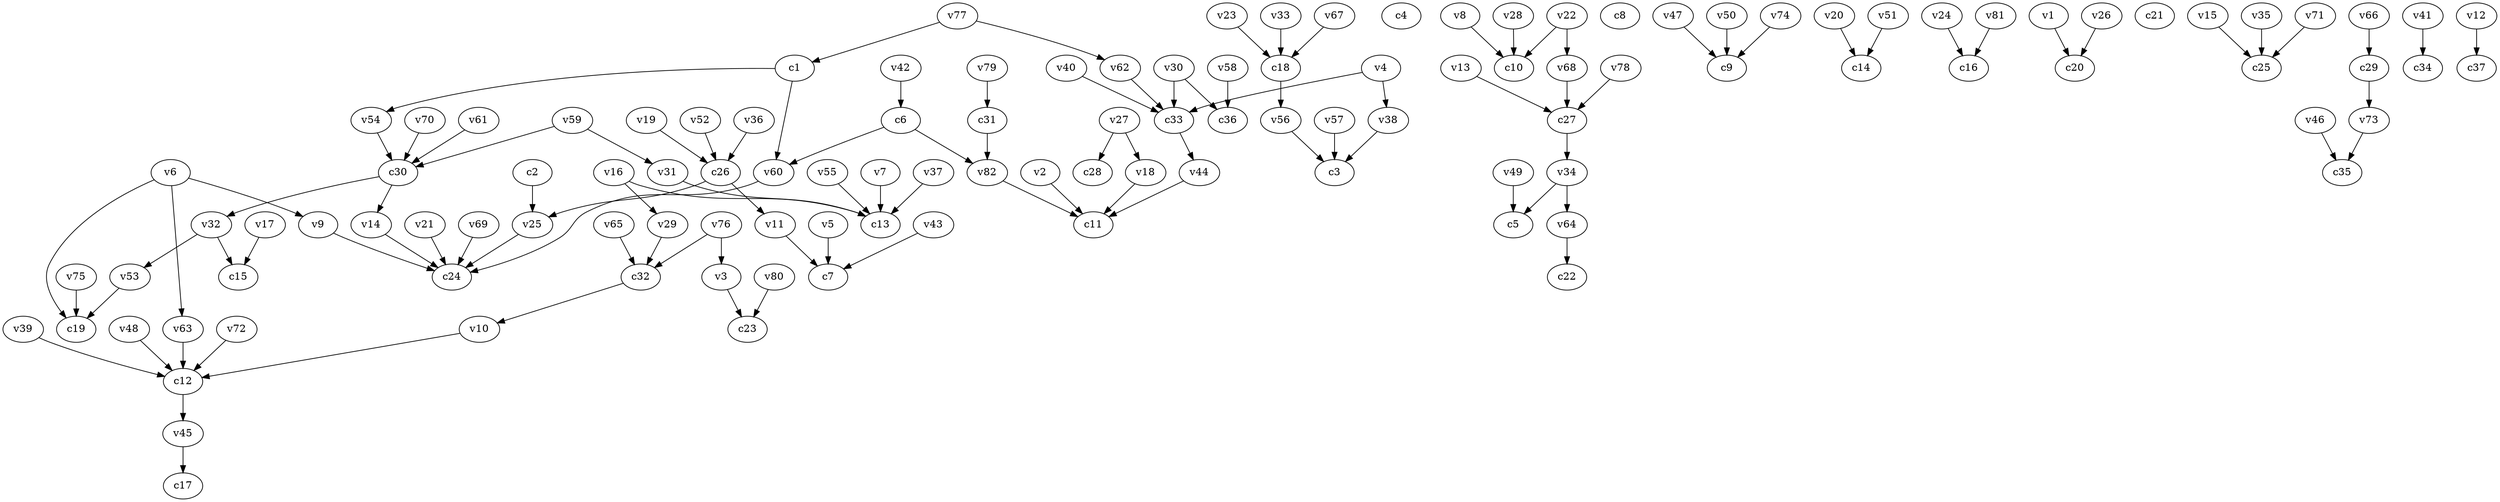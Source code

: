 strict digraph  {
c1;
c2;
c3;
c4;
c5;
c6;
c7;
c8;
c9;
c10;
c11;
c12;
c13;
c14;
c15;
c16;
c17;
c18;
c19;
c20;
c21;
c22;
c23;
c24;
c25;
c26;
c27;
c28;
c29;
c30;
c31;
c32;
c33;
c34;
c35;
c36;
c37;
v1;
v2;
v3;
v4;
v5;
v6;
v7;
v8;
v9;
v10;
v11;
v12;
v13;
v14;
v15;
v16;
v17;
v18;
v19;
v20;
v21;
v22;
v23;
v24;
v25;
v26;
v27;
v28;
v29;
v30;
v31;
v32;
v33;
v34;
v35;
v36;
v37;
v38;
v39;
v40;
v41;
v42;
v43;
v44;
v45;
v46;
v47;
v48;
v49;
v50;
v51;
v52;
v53;
v54;
v55;
v56;
v57;
v58;
v59;
v60;
v61;
v62;
v63;
v64;
v65;
v66;
v67;
v68;
v69;
v70;
v71;
v72;
v73;
v74;
v75;
v76;
v77;
v78;
v79;
v80;
v81;
v82;
c1 -> v60  [weight=1];
c1 -> v54  [weight=1];
c2 -> v25  [weight=1];
c6 -> v82  [weight=1];
c6 -> v60  [weight=1];
c12 -> v45  [weight=1];
c18 -> v56  [weight=1];
c26 -> v11  [weight=1];
c26 -> v25  [weight=1];
c27 -> v34  [weight=1];
c29 -> v73  [weight=1];
c30 -> v14  [weight=1];
c30 -> v32  [weight=1];
c31 -> v82  [weight=1];
c32 -> v10  [weight=1];
c33 -> v44  [weight=1];
v1 -> c20  [weight=1];
v2 -> c11  [weight=1];
v3 -> c23  [weight=1];
v4 -> c33  [weight=1];
v4 -> v38  [weight=1];
v5 -> c7  [weight=1];
v6 -> c19  [weight=1];
v6 -> v63  [weight=1];
v6 -> v9  [weight=1];
v7 -> c13  [weight=1];
v8 -> c10  [weight=1];
v9 -> c24  [weight=1];
v10 -> c12  [weight=1];
v11 -> c7  [weight=1];
v12 -> c37  [weight=1];
v13 -> c27  [weight=1];
v14 -> c24  [weight=1];
v15 -> c25  [weight=1];
v16 -> c13  [weight=1];
v16 -> v29  [weight=1];
v17 -> c15  [weight=1];
v18 -> c11  [weight=1];
v19 -> c26  [weight=1];
v20 -> c14  [weight=1];
v21 -> c24  [weight=1];
v22 -> c10  [weight=1];
v22 -> v68  [weight=1];
v23 -> c18  [weight=1];
v24 -> c16  [weight=1];
v25 -> c24  [weight=1];
v26 -> c20  [weight=1];
v27 -> c28  [weight=1];
v27 -> v18  [weight=1];
v28 -> c10  [weight=1];
v29 -> c32  [weight=1];
v30 -> c36  [weight=1];
v30 -> c33  [weight=1];
v31 -> c13  [weight=1];
v32 -> c15  [weight=1];
v32 -> v53  [weight=1];
v33 -> c18  [weight=1];
v34 -> c5  [weight=1];
v34 -> v64  [weight=1];
v35 -> c25  [weight=1];
v36 -> c26  [weight=1];
v37 -> c13  [weight=1];
v38 -> c3  [weight=1];
v39 -> c12  [weight=1];
v40 -> c33  [weight=1];
v41 -> c34  [weight=1];
v42 -> c6  [weight=1];
v43 -> c7  [weight=1];
v44 -> c11  [weight=1];
v45 -> c17  [weight=1];
v46 -> c35  [weight=1];
v47 -> c9  [weight=1];
v48 -> c12  [weight=1];
v49 -> c5  [weight=1];
v50 -> c9  [weight=1];
v51 -> c14  [weight=1];
v52 -> c26  [weight=1];
v53 -> c19  [weight=1];
v54 -> c30  [weight=1];
v55 -> c13  [weight=1];
v56 -> c3  [weight=1];
v57 -> c3  [weight=1];
v58 -> c36  [weight=1];
v59 -> c30  [weight=1];
v59 -> v31  [weight=1];
v60 -> c24  [weight=1];
v61 -> c30  [weight=1];
v62 -> c33  [weight=1];
v63 -> c12  [weight=1];
v64 -> c22  [weight=1];
v65 -> c32  [weight=1];
v66 -> c29  [weight=1];
v67 -> c18  [weight=1];
v68 -> c27  [weight=1];
v69 -> c24  [weight=1];
v70 -> c30  [weight=1];
v71 -> c25  [weight=1];
v72 -> c12  [weight=1];
v73 -> c35  [weight=1];
v74 -> c9  [weight=1];
v75 -> c19  [weight=1];
v76 -> c32  [weight=1];
v76 -> v3  [weight=1];
v77 -> c1  [weight=1];
v77 -> v62  [weight=1];
v78 -> c27  [weight=1];
v79 -> c31  [weight=1];
v80 -> c23  [weight=1];
v81 -> c16  [weight=1];
v82 -> c11  [weight=1];
}
